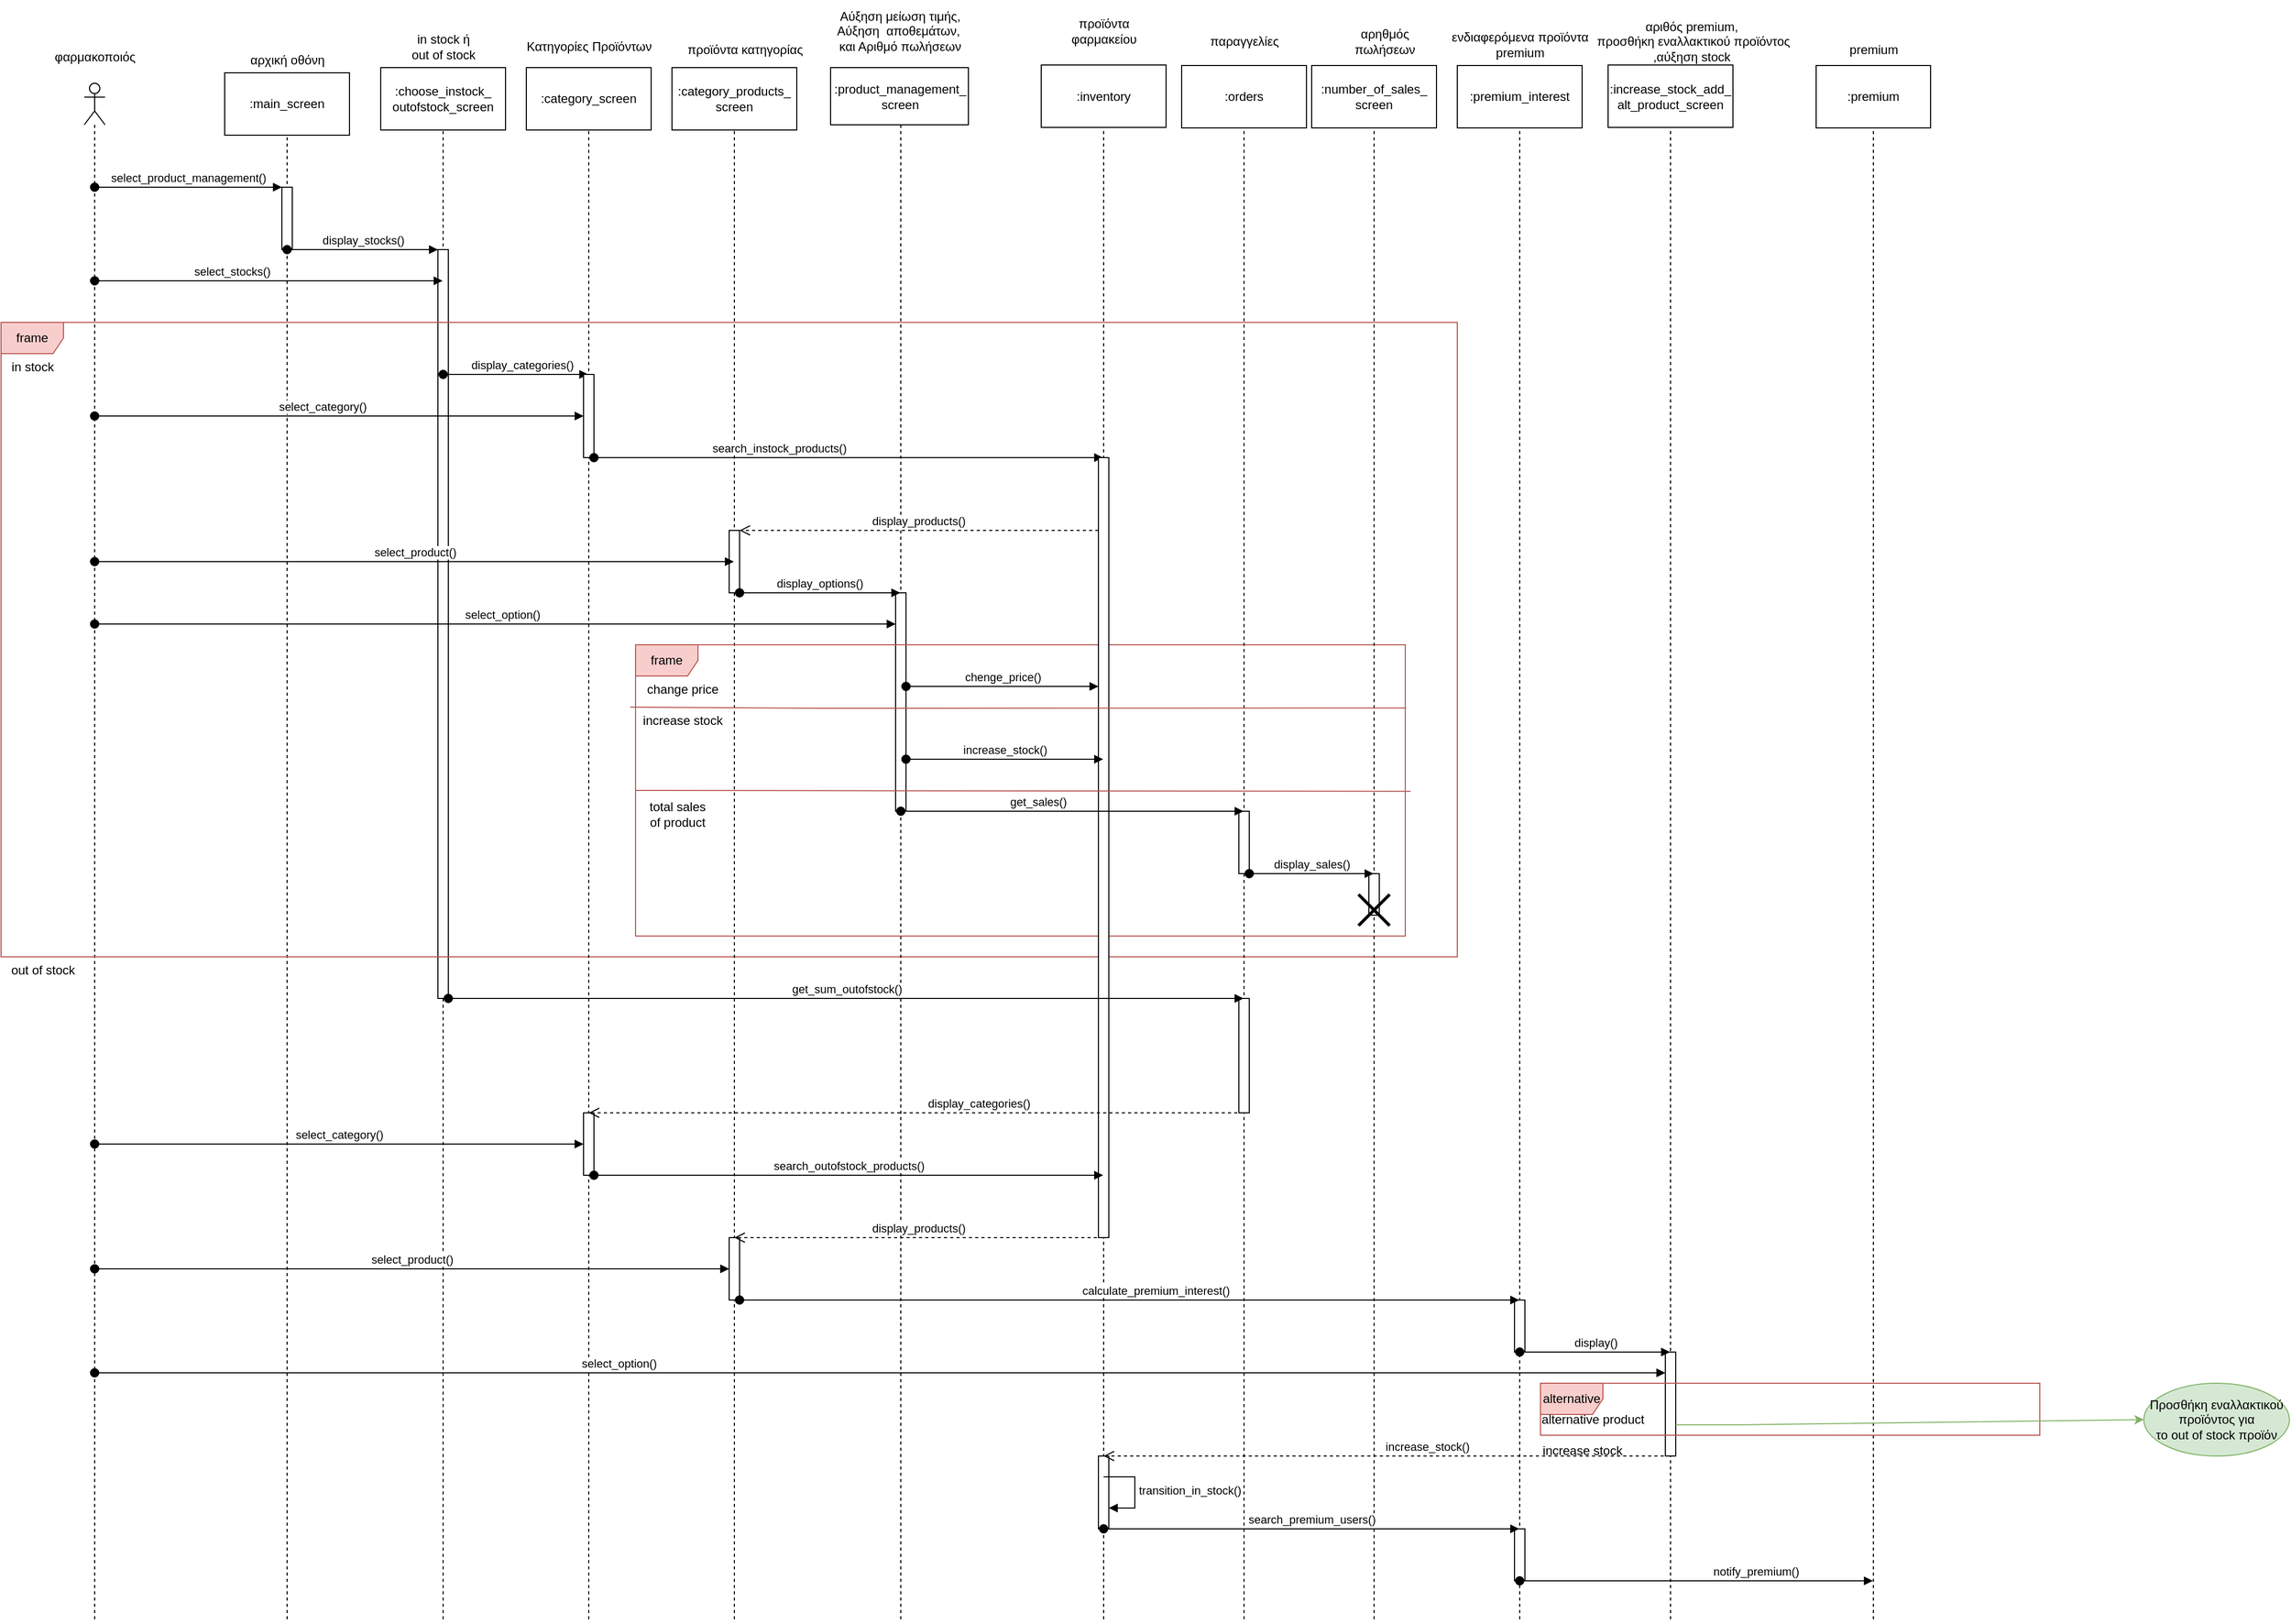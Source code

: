 <mxfile version="21.2.8" type="device">
  <diagram name="Page-1" id="7ZvuEQ80qFv35ahoECpq">
    <mxGraphModel dx="2551" dy="1908" grid="1" gridSize="10" guides="1" tooltips="1" connect="1" arrows="1" fold="1" page="1" pageScale="1" pageWidth="850" pageHeight="1100" math="0" shadow="0">
      <root>
        <mxCell id="0" />
        <mxCell id="1" parent="0" />
        <mxCell id="mjIF9ZXAO5rnZLR19kHG-1" value="" style="shape=umlLifeline;perimeter=lifelinePerimeter;whiteSpace=wrap;html=1;container=1;dropTarget=0;collapsible=0;recursiveResize=0;outlineConnect=0;portConstraint=eastwest;newEdgeStyle={&quot;edgeStyle&quot;:&quot;elbowEdgeStyle&quot;,&quot;elbow&quot;:&quot;vertical&quot;,&quot;curved&quot;:0,&quot;rounded&quot;:0};participant=umlActor;" parent="1" vertex="1">
          <mxGeometry x="60" y="40" width="20" height="1480" as="geometry" />
        </mxCell>
        <mxCell id="mjIF9ZXAO5rnZLR19kHG-2" value="" style="shape=umlLifeline;perimeter=lifelinePerimeter;whiteSpace=wrap;html=1;container=1;dropTarget=0;collapsible=0;recursiveResize=0;outlineConnect=0;portConstraint=eastwest;newEdgeStyle={&quot;edgeStyle&quot;:&quot;elbowEdgeStyle&quot;,&quot;elbow&quot;:&quot;vertical&quot;,&quot;curved&quot;:0,&quot;rounded&quot;:0};participant=umlBoundary;" parent="1" vertex="1">
          <mxGeometry x="230" y="40" width="50" height="1480" as="geometry" />
        </mxCell>
        <mxCell id="mjIF9ZXAO5rnZLR19kHG-5" value="" style="html=1;points=[];perimeter=orthogonalPerimeter;outlineConnect=0;targetShapes=umlLifeline;portConstraint=eastwest;newEdgeStyle={&quot;edgeStyle&quot;:&quot;elbowEdgeStyle&quot;,&quot;elbow&quot;:&quot;vertical&quot;,&quot;curved&quot;:0,&quot;rounded&quot;:0};" parent="mjIF9ZXAO5rnZLR19kHG-2" vertex="1">
          <mxGeometry x="20" y="100" width="10" height="60" as="geometry" />
        </mxCell>
        <mxCell id="mjIF9ZXAO5rnZLR19kHG-3" value="φαρμακοποιός" style="text;html=1;align=center;verticalAlign=middle;resizable=0;points=[];autosize=1;strokeColor=none;fillColor=none;" parent="1" vertex="1">
          <mxGeometry x="20" width="100" height="30" as="geometry" />
        </mxCell>
        <mxCell id="mjIF9ZXAO5rnZLR19kHG-4" value="αρχική οθόνη" style="text;html=1;align=center;verticalAlign=middle;resizable=0;points=[];autosize=1;strokeColor=none;fillColor=none;" parent="1" vertex="1">
          <mxGeometry x="210" y="3" width="90" height="30" as="geometry" />
        </mxCell>
        <mxCell id="mjIF9ZXAO5rnZLR19kHG-6" value="select_product_management()" style="html=1;verticalAlign=bottom;startArrow=oval;endArrow=block;startSize=8;edgeStyle=elbowEdgeStyle;elbow=vertical;curved=0;rounded=0;" parent="1" source="mjIF9ZXAO5rnZLR19kHG-1" target="mjIF9ZXAO5rnZLR19kHG-5" edge="1">
          <mxGeometry relative="1" as="geometry">
            <mxPoint x="140" y="140" as="sourcePoint" />
            <Array as="points">
              <mxPoint x="110" y="140" />
            </Array>
          </mxGeometry>
        </mxCell>
        <mxCell id="mjIF9ZXAO5rnZLR19kHG-7" value="" style="shape=umlLifeline;perimeter=lifelinePerimeter;whiteSpace=wrap;html=1;container=1;dropTarget=0;collapsible=0;recursiveResize=0;outlineConnect=0;portConstraint=eastwest;newEdgeStyle={&quot;edgeStyle&quot;:&quot;elbowEdgeStyle&quot;,&quot;elbow&quot;:&quot;vertical&quot;,&quot;curved&quot;:0,&quot;rounded&quot;:0};participant=umlBoundary;" parent="1" vertex="1">
          <mxGeometry x="380" y="40" width="50" height="1480" as="geometry" />
        </mxCell>
        <mxCell id="mjIF9ZXAO5rnZLR19kHG-9" value="" style="html=1;points=[];perimeter=orthogonalPerimeter;outlineConnect=0;targetShapes=umlLifeline;portConstraint=eastwest;newEdgeStyle={&quot;edgeStyle&quot;:&quot;elbowEdgeStyle&quot;,&quot;elbow&quot;:&quot;vertical&quot;,&quot;curved&quot;:0,&quot;rounded&quot;:0};" parent="mjIF9ZXAO5rnZLR19kHG-7" vertex="1">
          <mxGeometry x="20" y="160" width="10" height="720" as="geometry" />
        </mxCell>
        <mxCell id="mjIF9ZXAO5rnZLR19kHG-8" value="in stock ή &lt;br&gt;out of stock" style="text;html=1;align=center;verticalAlign=middle;resizable=0;points=[];autosize=1;strokeColor=none;fillColor=none;" parent="1" vertex="1">
          <mxGeometry x="365" y="-15" width="80" height="40" as="geometry" />
        </mxCell>
        <mxCell id="mjIF9ZXAO5rnZLR19kHG-10" value="display_stocks()" style="html=1;verticalAlign=bottom;startArrow=oval;endArrow=block;startSize=8;edgeStyle=elbowEdgeStyle;elbow=vertical;curved=0;rounded=0;" parent="1" source="mjIF9ZXAO5rnZLR19kHG-2" target="mjIF9ZXAO5rnZLR19kHG-9" edge="1">
          <mxGeometry relative="1" as="geometry">
            <mxPoint x="340" y="200" as="sourcePoint" />
            <Array as="points">
              <mxPoint x="290" y="200" />
            </Array>
          </mxGeometry>
        </mxCell>
        <mxCell id="mjIF9ZXAO5rnZLR19kHG-11" value="frame" style="shape=umlFrame;whiteSpace=wrap;html=1;pointerEvents=0;fillColor=#f8cecc;strokeColor=#b85450;" parent="1" vertex="1">
          <mxGeometry x="-20" y="270" width="1400" height="610" as="geometry" />
        </mxCell>
        <mxCell id="mjIF9ZXAO5rnZLR19kHG-12" value="select_stocks()" style="html=1;verticalAlign=bottom;startArrow=oval;startFill=1;endArrow=block;startSize=8;edgeStyle=elbowEdgeStyle;elbow=vertical;curved=0;rounded=0;" parent="1" source="mjIF9ZXAO5rnZLR19kHG-1" target="mjIF9ZXAO5rnZLR19kHG-7" edge="1">
          <mxGeometry x="-0.221" width="60" relative="1" as="geometry">
            <mxPoint x="170" y="230" as="sourcePoint" />
            <mxPoint x="230" y="230" as="targetPoint" />
            <Array as="points">
              <mxPoint x="190" y="230" />
            </Array>
            <mxPoint x="1" as="offset" />
          </mxGeometry>
        </mxCell>
        <mxCell id="mjIF9ZXAO5rnZLR19kHG-13" value="in stock" style="text;html=1;align=center;verticalAlign=middle;resizable=0;points=[];autosize=1;strokeColor=none;fillColor=none;" parent="1" vertex="1">
          <mxGeometry x="-20" y="298" width="60" height="30" as="geometry" />
        </mxCell>
        <mxCell id="mjIF9ZXAO5rnZLR19kHG-16" value="display_categories()" style="html=1;verticalAlign=bottom;startArrow=oval;endArrow=block;startSize=8;edgeStyle=elbowEdgeStyle;elbow=vertical;curved=0;rounded=0;" parent="1" source="mjIF9ZXAO5rnZLR19kHG-7" target="mjIF9ZXAO5rnZLR19kHG-22" edge="1">
          <mxGeometry x="0.075" relative="1" as="geometry">
            <mxPoint x="480" y="320" as="sourcePoint" />
            <mxPoint x="530" y="320" as="targetPoint" />
            <Array as="points">
              <mxPoint x="440" y="320" />
            </Array>
            <mxPoint x="1" as="offset" />
          </mxGeometry>
        </mxCell>
        <mxCell id="mjIF9ZXAO5rnZLR19kHG-18" value="select_category()" style="html=1;verticalAlign=bottom;startArrow=oval;startFill=1;endArrow=block;startSize=8;edgeStyle=elbowEdgeStyle;elbow=vertical;curved=0;rounded=0;" parent="1" source="mjIF9ZXAO5rnZLR19kHG-1" target="mjIF9ZXAO5rnZLR19kHG-23" edge="1">
          <mxGeometry x="-0.073" width="60" relative="1" as="geometry">
            <mxPoint x="225" y="369.5" as="sourcePoint" />
            <mxPoint x="530" y="360" as="targetPoint" />
            <Array as="points">
              <mxPoint x="500" y="360" />
              <mxPoint x="520" y="360" />
            </Array>
            <mxPoint x="1" as="offset" />
          </mxGeometry>
        </mxCell>
        <mxCell id="mjIF9ZXAO5rnZLR19kHG-20" value="" style="shape=umlLifeline;perimeter=lifelinePerimeter;whiteSpace=wrap;html=1;container=1;dropTarget=0;collapsible=0;recursiveResize=0;outlineConnect=0;portConstraint=eastwest;newEdgeStyle={&quot;edgeStyle&quot;:&quot;elbowEdgeStyle&quot;,&quot;elbow&quot;:&quot;vertical&quot;,&quot;curved&quot;:0,&quot;rounded&quot;:0};participant=umlBoundary;" parent="1" vertex="1">
          <mxGeometry x="660" y="40" width="50" height="1480" as="geometry" />
        </mxCell>
        <mxCell id="mjIF9ZXAO5rnZLR19kHG-29" value="" style="html=1;points=[];perimeter=orthogonalPerimeter;outlineConnect=0;targetShapes=umlLifeline;portConstraint=eastwest;newEdgeStyle={&quot;edgeStyle&quot;:&quot;elbowEdgeStyle&quot;,&quot;elbow&quot;:&quot;vertical&quot;,&quot;curved&quot;:0,&quot;rounded&quot;:0};" parent="mjIF9ZXAO5rnZLR19kHG-20" vertex="1">
          <mxGeometry x="20" y="430" width="10" height="60" as="geometry" />
        </mxCell>
        <mxCell id="mjIF9ZXAO5rnZLR19kHG-71" value="" style="html=1;points=[];perimeter=orthogonalPerimeter;outlineConnect=0;targetShapes=umlLifeline;portConstraint=eastwest;newEdgeStyle={&quot;edgeStyle&quot;:&quot;elbowEdgeStyle&quot;,&quot;elbow&quot;:&quot;vertical&quot;,&quot;curved&quot;:0,&quot;rounded&quot;:0};" parent="mjIF9ZXAO5rnZLR19kHG-20" vertex="1">
          <mxGeometry x="20" y="1110" width="10" height="60" as="geometry" />
        </mxCell>
        <mxCell id="mjIF9ZXAO5rnZLR19kHG-22" value="" style="shape=umlLifeline;perimeter=lifelinePerimeter;whiteSpace=wrap;html=1;container=1;dropTarget=0;collapsible=0;recursiveResize=0;outlineConnect=0;portConstraint=eastwest;newEdgeStyle={&quot;edgeStyle&quot;:&quot;elbowEdgeStyle&quot;,&quot;elbow&quot;:&quot;vertical&quot;,&quot;curved&quot;:0,&quot;rounded&quot;:0};participant=umlBoundary;" parent="1" vertex="1">
          <mxGeometry x="520" y="40" width="50" height="1480" as="geometry" />
        </mxCell>
        <mxCell id="mjIF9ZXAO5rnZLR19kHG-23" value="" style="html=1;points=[];perimeter=orthogonalPerimeter;outlineConnect=0;targetShapes=umlLifeline;portConstraint=eastwest;newEdgeStyle={&quot;edgeStyle&quot;:&quot;elbowEdgeStyle&quot;,&quot;elbow&quot;:&quot;vertical&quot;,&quot;curved&quot;:0,&quot;rounded&quot;:0};" parent="mjIF9ZXAO5rnZLR19kHG-22" vertex="1">
          <mxGeometry x="20" y="280" width="10" height="80" as="geometry" />
        </mxCell>
        <mxCell id="mjIF9ZXAO5rnZLR19kHG-63" value="" style="html=1;points=[];perimeter=orthogonalPerimeter;outlineConnect=0;targetShapes=umlLifeline;portConstraint=eastwest;newEdgeStyle={&quot;edgeStyle&quot;:&quot;elbowEdgeStyle&quot;,&quot;elbow&quot;:&quot;vertical&quot;,&quot;curved&quot;:0,&quot;rounded&quot;:0};" parent="mjIF9ZXAO5rnZLR19kHG-22" vertex="1">
          <mxGeometry x="20" y="990" width="10" height="60" as="geometry" />
        </mxCell>
        <mxCell id="mjIF9ZXAO5rnZLR19kHG-24" value="Κατηγορίες Προϊόντων" style="text;html=1;align=center;verticalAlign=middle;resizable=0;points=[];autosize=1;strokeColor=none;fillColor=none;" parent="1" vertex="1">
          <mxGeometry x="475" y="-10" width="140" height="30" as="geometry" />
        </mxCell>
        <mxCell id="mjIF9ZXAO5rnZLR19kHG-26" value="search_instock_products()" style="html=1;verticalAlign=bottom;startArrow=oval;startFill=1;endArrow=block;startSize=8;edgeStyle=elbowEdgeStyle;elbow=vertical;curved=0;rounded=0;" parent="1" source="mjIF9ZXAO5rnZLR19kHG-23" target="mjIF9ZXAO5rnZLR19kHG-38" edge="1">
          <mxGeometry x="-0.275" width="60" relative="1" as="geometry">
            <mxPoint x="590" y="400" as="sourcePoint" />
            <mxPoint x="650" y="400" as="targetPoint" />
            <Array as="points">
              <mxPoint x="660" y="400" />
            </Array>
            <mxPoint as="offset" />
          </mxGeometry>
        </mxCell>
        <mxCell id="mjIF9ZXAO5rnZLR19kHG-30" value="select_product()" style="html=1;verticalAlign=bottom;startArrow=oval;startFill=1;endArrow=block;startSize=8;edgeStyle=elbowEdgeStyle;elbow=vertical;curved=0;rounded=0;" parent="1" source="mjIF9ZXAO5rnZLR19kHG-1" target="mjIF9ZXAO5rnZLR19kHG-20" edge="1">
          <mxGeometry width="60" relative="1" as="geometry">
            <mxPoint x="630" y="510" as="sourcePoint" />
            <mxPoint x="690" y="510" as="targetPoint" />
            <Array as="points">
              <mxPoint x="550" y="500" />
              <mxPoint x="520" y="490" />
              <mxPoint x="180" y="430" />
            </Array>
          </mxGeometry>
        </mxCell>
        <mxCell id="mjIF9ZXAO5rnZLR19kHG-31" value="προϊόντα κατηγορίας" style="text;html=1;align=center;verticalAlign=middle;resizable=0;points=[];autosize=1;strokeColor=none;fillColor=none;" parent="1" vertex="1">
          <mxGeometry x="630" y="-7" width="130" height="30" as="geometry" />
        </mxCell>
        <mxCell id="mjIF9ZXAO5rnZLR19kHG-32" value="" style="shape=umlLifeline;perimeter=lifelinePerimeter;whiteSpace=wrap;html=1;container=1;dropTarget=0;collapsible=0;recursiveResize=0;outlineConnect=0;portConstraint=eastwest;newEdgeStyle={&quot;edgeStyle&quot;:&quot;elbowEdgeStyle&quot;,&quot;elbow&quot;:&quot;vertical&quot;,&quot;curved&quot;:0,&quot;rounded&quot;:0};participant=umlBoundary;" parent="1" vertex="1">
          <mxGeometry x="820" y="40" width="50" height="1480" as="geometry" />
        </mxCell>
        <mxCell id="mjIF9ZXAO5rnZLR19kHG-35" value="" style="html=1;points=[];perimeter=orthogonalPerimeter;outlineConnect=0;targetShapes=umlLifeline;portConstraint=eastwest;newEdgeStyle={&quot;edgeStyle&quot;:&quot;elbowEdgeStyle&quot;,&quot;elbow&quot;:&quot;vertical&quot;,&quot;curved&quot;:0,&quot;rounded&quot;:0};" parent="mjIF9ZXAO5rnZLR19kHG-32" vertex="1">
          <mxGeometry x="20" y="490" width="10" height="210" as="geometry" />
        </mxCell>
        <mxCell id="mjIF9ZXAO5rnZLR19kHG-33" value="Αύξηση μείωση τιμής,&lt;br&gt;&amp;nbsp;Αύξηση&amp;nbsp; αποθεμάτων,&amp;nbsp;&lt;span style=&quot;border-color: var(--border-color);&quot; lang=&quot;EL&quot;&gt;&amp;nbsp;&lt;br&gt;και Αριθμό πωλήσεων&lt;/span&gt;" style="text;html=1;align=center;verticalAlign=middle;resizable=0;points=[];autosize=1;strokeColor=none;fillColor=none;" parent="1" vertex="1">
          <mxGeometry x="768.75" y="-40" width="150" height="60" as="geometry" />
        </mxCell>
        <mxCell id="mjIF9ZXAO5rnZLR19kHG-34" value="display_options()" style="html=1;verticalAlign=bottom;startArrow=oval;startFill=1;endArrow=block;startSize=8;edgeStyle=elbowEdgeStyle;elbow=vertical;curved=0;rounded=0;" parent="1" source="mjIF9ZXAO5rnZLR19kHG-29" target="mjIF9ZXAO5rnZLR19kHG-32" edge="1">
          <mxGeometry x="-0.004" width="60" relative="1" as="geometry">
            <mxPoint x="870" y="530" as="sourcePoint" />
            <mxPoint x="850" y="500" as="targetPoint" />
            <Array as="points">
              <mxPoint x="810" y="530" />
            </Array>
            <mxPoint as="offset" />
          </mxGeometry>
        </mxCell>
        <mxCell id="mjIF9ZXAO5rnZLR19kHG-36" value="select_option()" style="html=1;verticalAlign=bottom;startArrow=oval;startFill=1;endArrow=block;startSize=8;edgeStyle=elbowEdgeStyle;elbow=vertical;curved=0;rounded=0;" parent="1" source="mjIF9ZXAO5rnZLR19kHG-1" target="mjIF9ZXAO5rnZLR19kHG-35" edge="1">
          <mxGeometry x="0.014" width="60" relative="1" as="geometry">
            <mxPoint x="330" y="580" as="sourcePoint" />
            <mxPoint x="850" y="560" as="targetPoint" />
            <Array as="points">
              <mxPoint x="790" y="560" />
              <mxPoint x="830" y="570" />
              <mxPoint x="830" y="520" />
              <mxPoint x="890" y="560" />
            </Array>
            <mxPoint x="1" as="offset" />
          </mxGeometry>
        </mxCell>
        <mxCell id="mjIF9ZXAO5rnZLR19kHG-37" value="frame" style="shape=umlFrame;whiteSpace=wrap;html=1;pointerEvents=0;fillColor=#f8cecc;strokeColor=#b85450;" parent="1" vertex="1">
          <mxGeometry x="590" y="580" width="740" height="280" as="geometry" />
        </mxCell>
        <mxCell id="mjIF9ZXAO5rnZLR19kHG-38" value="" style="shape=umlLifeline;perimeter=lifelinePerimeter;whiteSpace=wrap;html=1;container=1;dropTarget=0;collapsible=0;recursiveResize=0;outlineConnect=0;portConstraint=eastwest;newEdgeStyle={&quot;edgeStyle&quot;:&quot;elbowEdgeStyle&quot;,&quot;elbow&quot;:&quot;vertical&quot;,&quot;curved&quot;:0,&quot;rounded&quot;:0};participant=umlEntity;" parent="1" vertex="1">
          <mxGeometry x="1020" y="40" width="40" height="1480" as="geometry" />
        </mxCell>
        <mxCell id="mjIF9ZXAO5rnZLR19kHG-65" value="" style="html=1;points=[];perimeter=orthogonalPerimeter;outlineConnect=0;targetShapes=umlLifeline;portConstraint=eastwest;newEdgeStyle={&quot;edgeStyle&quot;:&quot;elbowEdgeStyle&quot;,&quot;elbow&quot;:&quot;vertical&quot;,&quot;curved&quot;:0,&quot;rounded&quot;:0};" parent="mjIF9ZXAO5rnZLR19kHG-38" vertex="1">
          <mxGeometry x="15" y="360" width="10" height="750" as="geometry" />
        </mxCell>
        <mxCell id="mjIF9ZXAO5rnZLR19kHG-84" value="" style="html=1;points=[];perimeter=orthogonalPerimeter;outlineConnect=0;targetShapes=umlLifeline;portConstraint=eastwest;newEdgeStyle={&quot;edgeStyle&quot;:&quot;elbowEdgeStyle&quot;,&quot;elbow&quot;:&quot;vertical&quot;,&quot;curved&quot;:0,&quot;rounded&quot;:0};" parent="mjIF9ZXAO5rnZLR19kHG-38" vertex="1">
          <mxGeometry x="15" y="1320" width="10" height="70" as="geometry" />
        </mxCell>
        <mxCell id="mjIF9ZXAO5rnZLR19kHG-39" value="προϊόντα&lt;br style=&quot;border-color: var(--border-color);&quot;&gt;&lt;span style=&quot;&quot;&gt;φαρμακείου&lt;/span&gt;" style="text;html=1;align=center;verticalAlign=middle;resizable=0;points=[];autosize=1;strokeColor=none;fillColor=none;" parent="1" vertex="1">
          <mxGeometry x="995" y="-30" width="90" height="40" as="geometry" />
        </mxCell>
        <mxCell id="mjIF9ZXAO5rnZLR19kHG-40" value="chenge_price()" style="html=1;verticalAlign=bottom;startArrow=oval;startFill=1;endArrow=block;startSize=8;edgeStyle=elbowEdgeStyle;elbow=vertical;curved=0;rounded=0;" parent="1" source="mjIF9ZXAO5rnZLR19kHG-35" edge="1">
          <mxGeometry width="60" relative="1" as="geometry">
            <mxPoint x="1020" y="610" as="sourcePoint" />
            <mxPoint x="1035" y="620" as="targetPoint" />
            <Array as="points">
              <mxPoint x="990" y="620" />
              <mxPoint x="1090" y="610" />
            </Array>
          </mxGeometry>
        </mxCell>
        <mxCell id="mjIF9ZXAO5rnZLR19kHG-42" value="increase_stock()" style="html=1;verticalAlign=bottom;startArrow=oval;startFill=1;endArrow=block;startSize=8;edgeStyle=elbowEdgeStyle;elbow=vertical;curved=0;rounded=0;" parent="1" source="mjIF9ZXAO5rnZLR19kHG-35" target="mjIF9ZXAO5rnZLR19kHG-38" edge="1">
          <mxGeometry width="60" relative="1" as="geometry">
            <mxPoint x="1000" y="670" as="sourcePoint" />
            <mxPoint x="1060" y="670" as="targetPoint" />
            <Array as="points">
              <mxPoint x="1010" y="690" />
              <mxPoint x="1080" y="690" />
              <mxPoint x="1040" y="700" />
              <mxPoint x="1090" y="660" />
            </Array>
          </mxGeometry>
        </mxCell>
        <mxCell id="mjIF9ZXAO5rnZLR19kHG-43" value="" style="shape=umlLifeline;perimeter=lifelinePerimeter;whiteSpace=wrap;html=1;container=1;dropTarget=0;collapsible=0;recursiveResize=0;outlineConnect=0;portConstraint=eastwest;newEdgeStyle={&quot;edgeStyle&quot;:&quot;elbowEdgeStyle&quot;,&quot;elbow&quot;:&quot;vertical&quot;,&quot;curved&quot;:0,&quot;rounded&quot;:0};participant=umlEntity;" parent="1" vertex="1">
          <mxGeometry x="1155" y="40" width="40" height="1480" as="geometry" />
        </mxCell>
        <mxCell id="mjIF9ZXAO5rnZLR19kHG-46" value="" style="html=1;points=[];perimeter=orthogonalPerimeter;outlineConnect=0;targetShapes=umlLifeline;portConstraint=eastwest;newEdgeStyle={&quot;edgeStyle&quot;:&quot;elbowEdgeStyle&quot;,&quot;elbow&quot;:&quot;vertical&quot;,&quot;curved&quot;:0,&quot;rounded&quot;:0};" parent="mjIF9ZXAO5rnZLR19kHG-43" vertex="1">
          <mxGeometry x="15" y="700" width="10" height="60" as="geometry" />
        </mxCell>
        <mxCell id="mjIF9ZXAO5rnZLR19kHG-68" value="" style="html=1;points=[];perimeter=orthogonalPerimeter;outlineConnect=0;targetShapes=umlLifeline;portConstraint=eastwest;newEdgeStyle={&quot;edgeStyle&quot;:&quot;elbowEdgeStyle&quot;,&quot;elbow&quot;:&quot;vertical&quot;,&quot;curved&quot;:0,&quot;rounded&quot;:0};" parent="mjIF9ZXAO5rnZLR19kHG-43" vertex="1">
          <mxGeometry x="15" y="880" width="10" height="110" as="geometry" />
        </mxCell>
        <mxCell id="mjIF9ZXAO5rnZLR19kHG-44" value="παραγγελίες" style="text;html=1;align=center;verticalAlign=middle;resizable=0;points=[];autosize=1;strokeColor=none;fillColor=none;" parent="1" vertex="1">
          <mxGeometry x="1130" y="-15" width="90" height="30" as="geometry" />
        </mxCell>
        <mxCell id="mjIF9ZXAO5rnZLR19kHG-45" value="get_sales()" style="html=1;verticalAlign=bottom;startArrow=oval;startFill=1;endArrow=block;startSize=8;edgeStyle=elbowEdgeStyle;elbow=vertical;curved=0;rounded=0;" parent="1" source="mjIF9ZXAO5rnZLR19kHG-32" target="mjIF9ZXAO5rnZLR19kHG-43" edge="1">
          <mxGeometry x="-0.204" width="60" relative="1" as="geometry">
            <mxPoint x="1000" y="740" as="sourcePoint" />
            <mxPoint x="1060" y="740" as="targetPoint" />
            <Array as="points">
              <mxPoint x="1140" y="740" />
            </Array>
            <mxPoint x="1" as="offset" />
          </mxGeometry>
        </mxCell>
        <mxCell id="mjIF9ZXAO5rnZLR19kHG-47" value="" style="shape=umlLifeline;perimeter=lifelinePerimeter;whiteSpace=wrap;html=1;container=1;dropTarget=0;collapsible=0;recursiveResize=0;outlineConnect=0;portConstraint=eastwest;newEdgeStyle={&quot;edgeStyle&quot;:&quot;elbowEdgeStyle&quot;,&quot;elbow&quot;:&quot;vertical&quot;,&quot;curved&quot;:0,&quot;rounded&quot;:0};participant=umlBoundary;" parent="1" vertex="1">
          <mxGeometry x="1275" y="40" width="50" height="1480" as="geometry" />
        </mxCell>
        <mxCell id="mjIF9ZXAO5rnZLR19kHG-50" value="" style="html=1;points=[];perimeter=orthogonalPerimeter;outlineConnect=0;targetShapes=umlLifeline;portConstraint=eastwest;newEdgeStyle={&quot;edgeStyle&quot;:&quot;elbowEdgeStyle&quot;,&quot;elbow&quot;:&quot;vertical&quot;,&quot;curved&quot;:0,&quot;rounded&quot;:0};" parent="mjIF9ZXAO5rnZLR19kHG-47" vertex="1">
          <mxGeometry x="20" y="760" width="10" height="40" as="geometry" />
        </mxCell>
        <mxCell id="mjIF9ZXAO5rnZLR19kHG-51" value="" style="shape=umlDestroy;whiteSpace=wrap;html=1;strokeWidth=3;targetShapes=umlLifeline;" parent="mjIF9ZXAO5rnZLR19kHG-47" vertex="1">
          <mxGeometry x="10" y="780" width="30" height="30" as="geometry" />
        </mxCell>
        <mxCell id="mjIF9ZXAO5rnZLR19kHG-48" value="αρηθμός &lt;br&gt;πωλήσεων" style="text;html=1;align=center;verticalAlign=middle;resizable=0;points=[];autosize=1;strokeColor=none;fillColor=none;" parent="1" vertex="1">
          <mxGeometry x="1270" y="-20" width="80" height="40" as="geometry" />
        </mxCell>
        <mxCell id="mjIF9ZXAO5rnZLR19kHG-49" value="display_sales()" style="html=1;verticalAlign=bottom;startArrow=oval;startFill=1;endArrow=block;startSize=8;edgeStyle=elbowEdgeStyle;elbow=vertical;curved=0;rounded=0;" parent="1" source="mjIF9ZXAO5rnZLR19kHG-46" target="mjIF9ZXAO5rnZLR19kHG-47" edge="1">
          <mxGeometry width="60" relative="1" as="geometry">
            <mxPoint x="1260" y="800" as="sourcePoint" />
            <mxPoint x="1320" y="800" as="targetPoint" />
            <Array as="points">
              <mxPoint x="1270" y="800" />
              <mxPoint x="1300" y="800" />
            </Array>
          </mxGeometry>
        </mxCell>
        <mxCell id="mjIF9ZXAO5rnZLR19kHG-52" value="" style="endArrow=none;html=1;rounded=0;entryX=1.001;entryY=0.217;entryDx=0;entryDy=0;entryPerimeter=0;fillColor=#f8cecc;strokeColor=#b85450;exitX=-0.007;exitY=0.214;exitDx=0;exitDy=0;exitPerimeter=0;" parent="1" source="mjIF9ZXAO5rnZLR19kHG-37" target="mjIF9ZXAO5rnZLR19kHG-37" edge="1">
          <mxGeometry width="50" height="50" relative="1" as="geometry">
            <mxPoint x="710" y="640" as="sourcePoint" />
            <mxPoint x="1000" y="760" as="targetPoint" />
            <Array as="points">
              <mxPoint x="770" y="641" />
            </Array>
          </mxGeometry>
        </mxCell>
        <mxCell id="mjIF9ZXAO5rnZLR19kHG-53" value="" style="endArrow=none;html=1;rounded=0;exitX=0;exitY=0.5;exitDx=0;exitDy=0;exitPerimeter=0;entryX=1.007;entryY=0.503;entryDx=0;entryDy=0;entryPerimeter=0;fillColor=#f8cecc;strokeColor=#b85450;" parent="1" source="mjIF9ZXAO5rnZLR19kHG-37" target="mjIF9ZXAO5rnZLR19kHG-37" edge="1">
          <mxGeometry width="50" height="50" relative="1" as="geometry">
            <mxPoint x="850" y="810" as="sourcePoint" />
            <mxPoint x="900" y="760" as="targetPoint" />
          </mxGeometry>
        </mxCell>
        <mxCell id="mjIF9ZXAO5rnZLR19kHG-54" value="change price" style="text;html=1;align=center;verticalAlign=middle;resizable=0;points=[];autosize=1;strokeColor=none;fillColor=none;" parent="1" vertex="1">
          <mxGeometry x="590" y="608" width="90" height="30" as="geometry" />
        </mxCell>
        <mxCell id="mjIF9ZXAO5rnZLR19kHG-55" value="increase stock" style="text;html=1;align=center;verticalAlign=middle;resizable=0;points=[];autosize=1;strokeColor=none;fillColor=none;" parent="1" vertex="1">
          <mxGeometry x="585" y="638" width="100" height="30" as="geometry" />
        </mxCell>
        <mxCell id="mjIF9ZXAO5rnZLR19kHG-56" value="total sales&lt;br&gt;of product" style="text;html=1;align=center;verticalAlign=middle;resizable=0;points=[];autosize=1;strokeColor=none;fillColor=none;" parent="1" vertex="1">
          <mxGeometry x="590" y="723" width="80" height="40" as="geometry" />
        </mxCell>
        <mxCell id="mjIF9ZXAO5rnZLR19kHG-57" value="get_sum_outofstock()" style="html=1;verticalAlign=bottom;startArrow=oval;startFill=1;endArrow=block;startSize=8;edgeStyle=elbowEdgeStyle;elbow=vertical;curved=0;rounded=0;" parent="1" source="mjIF9ZXAO5rnZLR19kHG-9" target="mjIF9ZXAO5rnZLR19kHG-43" edge="1">
          <mxGeometry width="60" relative="1" as="geometry">
            <mxPoint x="610" y="920" as="sourcePoint" />
            <mxPoint x="670" y="920" as="targetPoint" />
            <Array as="points">
              <mxPoint x="490" y="920" />
              <mxPoint x="1070" y="900" />
              <mxPoint x="1100" y="1020" />
              <mxPoint x="1130" y="640" />
            </Array>
          </mxGeometry>
        </mxCell>
        <mxCell id="mjIF9ZXAO5rnZLR19kHG-60" value="out of stock" style="text;html=1;align=center;verticalAlign=middle;resizable=0;points=[];autosize=1;strokeColor=none;fillColor=none;" parent="1" vertex="1">
          <mxGeometry x="-20" y="878" width="80" height="30" as="geometry" />
        </mxCell>
        <mxCell id="mjIF9ZXAO5rnZLR19kHG-62" value="display_categories()" style="html=1;verticalAlign=bottom;endArrow=open;dashed=1;endSize=8;edgeStyle=elbowEdgeStyle;elbow=vertical;curved=0;rounded=0;" parent="1" source="mjIF9ZXAO5rnZLR19kHG-43" target="mjIF9ZXAO5rnZLR19kHG-22" edge="1">
          <mxGeometry x="-0.19" relative="1" as="geometry">
            <mxPoint x="1035" y="1030" as="sourcePoint" />
            <mxPoint x="880" y="1030" as="targetPoint" />
            <Array as="points">
              <mxPoint x="980" y="1030" />
              <mxPoint x="620" y="1020" />
            </Array>
            <mxPoint as="offset" />
          </mxGeometry>
        </mxCell>
        <mxCell id="mjIF9ZXAO5rnZLR19kHG-64" value="select_category()" style="html=1;verticalAlign=bottom;startArrow=oval;startFill=1;endArrow=block;startSize=8;edgeStyle=elbowEdgeStyle;elbow=vertical;curved=0;rounded=0;" parent="1" source="mjIF9ZXAO5rnZLR19kHG-1" target="mjIF9ZXAO5rnZLR19kHG-63" edge="1">
          <mxGeometry width="60" relative="1" as="geometry">
            <mxPoint x="140" y="1130" as="sourcePoint" />
            <mxPoint x="200" y="1130" as="targetPoint" />
          </mxGeometry>
        </mxCell>
        <mxCell id="mjIF9ZXAO5rnZLR19kHG-66" value="display_products()" style="html=1;verticalAlign=bottom;endArrow=open;dashed=1;endSize=8;edgeStyle=elbowEdgeStyle;elbow=vertical;curved=0;rounded=0;" parent="1" source="mjIF9ZXAO5rnZLR19kHG-65" target="mjIF9ZXAO5rnZLR19kHG-29" edge="1">
          <mxGeometry x="0.004" relative="1" as="geometry">
            <mxPoint x="980" y="450" as="sourcePoint" />
            <mxPoint x="900" y="450" as="targetPoint" />
            <Array as="points">
              <mxPoint x="983" y="470" />
            </Array>
            <mxPoint as="offset" />
          </mxGeometry>
        </mxCell>
        <mxCell id="mjIF9ZXAO5rnZLR19kHG-69" value="search_outofstock_products()" style="html=1;verticalAlign=bottom;startArrow=oval;startFill=1;endArrow=block;startSize=8;edgeStyle=elbowEdgeStyle;elbow=vertical;curved=0;rounded=0;" parent="1" source="mjIF9ZXAO5rnZLR19kHG-63" target="mjIF9ZXAO5rnZLR19kHG-38" edge="1">
          <mxGeometry width="60" relative="1" as="geometry">
            <mxPoint x="720" y="1090" as="sourcePoint" />
            <mxPoint x="780" y="1090" as="targetPoint" />
            <Array as="points">
              <mxPoint x="900" y="1090" />
            </Array>
          </mxGeometry>
        </mxCell>
        <mxCell id="mjIF9ZXAO5rnZLR19kHG-70" value="display_products()" style="html=1;verticalAlign=bottom;endArrow=open;dashed=1;endSize=8;edgeStyle=elbowEdgeStyle;elbow=vertical;curved=0;rounded=0;" parent="1" source="mjIF9ZXAO5rnZLR19kHG-38" target="mjIF9ZXAO5rnZLR19kHG-20" edge="1">
          <mxGeometry relative="1" as="geometry">
            <mxPoint x="970" y="1140" as="sourcePoint" />
            <mxPoint x="890" y="1140" as="targetPoint" />
            <Array as="points">
              <mxPoint x="1000" y="1150" />
              <mxPoint x="1020" y="1150" />
              <mxPoint x="820" y="1140" />
            </Array>
          </mxGeometry>
        </mxCell>
        <mxCell id="mjIF9ZXAO5rnZLR19kHG-72" value="select_product()" style="html=1;verticalAlign=bottom;startArrow=oval;startFill=1;endArrow=block;startSize=8;edgeStyle=elbowEdgeStyle;elbow=vertical;curved=0;rounded=0;" parent="1" source="mjIF9ZXAO5rnZLR19kHG-1" target="mjIF9ZXAO5rnZLR19kHG-71" edge="1">
          <mxGeometry width="60" relative="1" as="geometry">
            <mxPoint x="190" y="1130" as="sourcePoint" />
            <mxPoint x="250" y="1130" as="targetPoint" />
          </mxGeometry>
        </mxCell>
        <mxCell id="mjIF9ZXAO5rnZLR19kHG-73" value="" style="shape=umlLifeline;perimeter=lifelinePerimeter;whiteSpace=wrap;html=1;container=1;dropTarget=0;collapsible=0;recursiveResize=0;outlineConnect=0;portConstraint=eastwest;newEdgeStyle={&quot;edgeStyle&quot;:&quot;elbowEdgeStyle&quot;,&quot;elbow&quot;:&quot;vertical&quot;,&quot;curved&quot;:0,&quot;rounded&quot;:0};participant=umlEntity;" parent="1" vertex="1">
          <mxGeometry x="1420" y="40" width="40" height="1480" as="geometry" />
        </mxCell>
        <mxCell id="mjIF9ZXAO5rnZLR19kHG-76" value="" style="html=1;points=[];perimeter=orthogonalPerimeter;outlineConnect=0;targetShapes=umlLifeline;portConstraint=eastwest;newEdgeStyle={&quot;edgeStyle&quot;:&quot;elbowEdgeStyle&quot;,&quot;elbow&quot;:&quot;vertical&quot;,&quot;curved&quot;:0,&quot;rounded&quot;:0};" parent="mjIF9ZXAO5rnZLR19kHG-73" vertex="1">
          <mxGeometry x="15" y="1170" width="10" height="50" as="geometry" />
        </mxCell>
        <mxCell id="mjIF9ZXAO5rnZLR19kHG-88" value="" style="html=1;points=[];perimeter=orthogonalPerimeter;outlineConnect=0;targetShapes=umlLifeline;portConstraint=eastwest;newEdgeStyle={&quot;edgeStyle&quot;:&quot;elbowEdgeStyle&quot;,&quot;elbow&quot;:&quot;vertical&quot;,&quot;curved&quot;:0,&quot;rounded&quot;:0};" parent="mjIF9ZXAO5rnZLR19kHG-73" vertex="1">
          <mxGeometry x="15" y="1390" width="10" height="50" as="geometry" />
        </mxCell>
        <mxCell id="mjIF9ZXAO5rnZLR19kHG-74" value="ενδιαφερόμενα προϊόντα &lt;br&gt;premium" style="text;html=1;align=center;verticalAlign=middle;resizable=0;points=[];autosize=1;strokeColor=none;fillColor=none;" parent="1" vertex="1">
          <mxGeometry x="1365" y="-17.5" width="150" height="40" as="geometry" />
        </mxCell>
        <mxCell id="mjIF9ZXAO5rnZLR19kHG-75" value="calculate_premium_interest()" style="html=1;verticalAlign=bottom;startArrow=oval;startFill=1;endArrow=block;startSize=8;edgeStyle=elbowEdgeStyle;elbow=vertical;curved=0;rounded=0;" parent="1" source="mjIF9ZXAO5rnZLR19kHG-71" target="mjIF9ZXAO5rnZLR19kHG-73" edge="1">
          <mxGeometry x="0.067" width="60" relative="1" as="geometry">
            <mxPoint x="900" y="1180" as="sourcePoint" />
            <mxPoint x="960" y="1180" as="targetPoint" />
            <Array as="points">
              <mxPoint x="1120" y="1210" />
            </Array>
            <mxPoint as="offset" />
          </mxGeometry>
        </mxCell>
        <mxCell id="mjIF9ZXAO5rnZLR19kHG-77" value="" style="shape=umlLifeline;perimeter=lifelinePerimeter;whiteSpace=wrap;html=1;container=1;dropTarget=0;collapsible=0;recursiveResize=0;outlineConnect=0;portConstraint=eastwest;newEdgeStyle={&quot;edgeStyle&quot;:&quot;elbowEdgeStyle&quot;,&quot;elbow&quot;:&quot;vertical&quot;,&quot;curved&quot;:0,&quot;rounded&quot;:0};participant=umlBoundary;" parent="1" vertex="1">
          <mxGeometry x="1560" y="40" width="50" height="1480" as="geometry" />
        </mxCell>
        <mxCell id="mjIF9ZXAO5rnZLR19kHG-81" value="" style="html=1;points=[];perimeter=orthogonalPerimeter;outlineConnect=0;targetShapes=umlLifeline;portConstraint=eastwest;newEdgeStyle={&quot;edgeStyle&quot;:&quot;elbowEdgeStyle&quot;,&quot;elbow&quot;:&quot;vertical&quot;,&quot;curved&quot;:0,&quot;rounded&quot;:0};" parent="mjIF9ZXAO5rnZLR19kHG-77" vertex="1">
          <mxGeometry x="20" y="1220" width="10" height="100" as="geometry" />
        </mxCell>
        <mxCell id="mjIF9ZXAO5rnZLR19kHG-79" value="αριθός premium,&lt;br&gt;&amp;nbsp;προσθήκη εναλλακτικού προϊόντος&lt;br&gt;,αύξηση stock" style="text;html=1;align=center;verticalAlign=middle;resizable=0;points=[];autosize=1;strokeColor=none;fillColor=none;" parent="1" vertex="1">
          <mxGeometry x="1500" y="-30" width="210" height="60" as="geometry" />
        </mxCell>
        <mxCell id="mjIF9ZXAO5rnZLR19kHG-80" value="display()" style="html=1;verticalAlign=bottom;startArrow=oval;startFill=1;endArrow=block;startSize=8;edgeStyle=elbowEdgeStyle;elbow=vertical;curved=0;rounded=0;" parent="1" target="mjIF9ZXAO5rnZLR19kHG-77" edge="1">
          <mxGeometry width="60" relative="1" as="geometry">
            <mxPoint x="1440" y="1260" as="sourcePoint" />
            <mxPoint x="1550" y="1260" as="targetPoint" />
            <Array as="points">
              <mxPoint x="1470" y="1260" />
              <mxPoint x="1550" y="1280" />
              <mxPoint x="1560" y="1260" />
              <mxPoint x="1560" y="1270" />
            </Array>
          </mxGeometry>
        </mxCell>
        <mxCell id="mjIF9ZXAO5rnZLR19kHG-82" value="select_option()" style="html=1;verticalAlign=bottom;startArrow=oval;startFill=1;endArrow=block;startSize=8;edgeStyle=elbowEdgeStyle;elbow=vertical;curved=0;rounded=0;" parent="1" source="mjIF9ZXAO5rnZLR19kHG-1" target="mjIF9ZXAO5rnZLR19kHG-81" edge="1">
          <mxGeometry x="-0.333" width="60" relative="1" as="geometry">
            <mxPoint x="1450" y="1310" as="sourcePoint" />
            <mxPoint x="1510" y="1310" as="targetPoint" />
            <mxPoint as="offset" />
            <Array as="points">
              <mxPoint x="640" y="1280" />
              <mxPoint x="1540" y="1290" />
            </Array>
          </mxGeometry>
        </mxCell>
        <mxCell id="mjIF9ZXAO5rnZLR19kHG-83" value="increase_stock()" style="html=1;verticalAlign=bottom;endArrow=open;dashed=1;endSize=8;edgeStyle=elbowEdgeStyle;elbow=vertical;curved=0;rounded=0;" parent="1" source="mjIF9ZXAO5rnZLR19kHG-77" target="mjIF9ZXAO5rnZLR19kHG-38" edge="1">
          <mxGeometry x="-0.139" relative="1" as="geometry">
            <mxPoint x="1380" y="1370" as="sourcePoint" />
            <mxPoint x="1300" y="1370" as="targetPoint" />
            <Array as="points">
              <mxPoint x="1090" y="1360" />
              <mxPoint x="1230" y="1370" />
              <mxPoint x="1490" y="1340" />
              <mxPoint x="1100" y="1330" />
            </Array>
            <mxPoint x="1" as="offset" />
          </mxGeometry>
        </mxCell>
        <mxCell id="mjIF9ZXAO5rnZLR19kHG-86" value="transition_in_stock()" style="html=1;align=left;spacingLeft=2;endArrow=block;rounded=0;edgeStyle=orthogonalEdgeStyle;curved=0;rounded=0;" parent="1" edge="1">
          <mxGeometry relative="1" as="geometry">
            <mxPoint x="1040" y="1380" as="sourcePoint" />
            <Array as="points">
              <mxPoint x="1070" y="1410" />
            </Array>
            <mxPoint x="1045" y="1410" as="targetPoint" />
          </mxGeometry>
        </mxCell>
        <mxCell id="mjIF9ZXAO5rnZLR19kHG-87" value="search_premium_users()" style="html=1;verticalAlign=bottom;startArrow=oval;startFill=1;endArrow=block;startSize=8;edgeStyle=elbowEdgeStyle;elbow=vertical;curved=0;rounded=0;" parent="1" source="mjIF9ZXAO5rnZLR19kHG-38" target="mjIF9ZXAO5rnZLR19kHG-73" edge="1">
          <mxGeometry width="60" relative="1" as="geometry">
            <mxPoint x="1135" y="1430" as="sourcePoint" />
            <mxPoint x="1430" y="1430" as="targetPoint" />
            <Array as="points">
              <mxPoint x="1250" y="1430" />
              <mxPoint x="1530" y="1390" />
            </Array>
          </mxGeometry>
        </mxCell>
        <mxCell id="mjIF9ZXAO5rnZLR19kHG-89" value="" style="shape=umlLifeline;perimeter=lifelinePerimeter;whiteSpace=wrap;html=1;container=1;dropTarget=0;collapsible=0;recursiveResize=0;outlineConnect=0;portConstraint=eastwest;newEdgeStyle={&quot;edgeStyle&quot;:&quot;elbowEdgeStyle&quot;,&quot;elbow&quot;:&quot;vertical&quot;,&quot;curved&quot;:0,&quot;rounded&quot;:0};participant=umlEntity;" parent="1" vertex="1">
          <mxGeometry x="1760" y="40" width="40" height="1480" as="geometry" />
        </mxCell>
        <mxCell id="mjIF9ZXAO5rnZLR19kHG-91" value="premium" style="text;html=1;align=center;verticalAlign=middle;resizable=0;points=[];autosize=1;strokeColor=none;fillColor=none;" parent="1" vertex="1">
          <mxGeometry x="1745" y="-7.5" width="70" height="30" as="geometry" />
        </mxCell>
        <mxCell id="mjIF9ZXAO5rnZLR19kHG-92" value="notify_premium()" style="html=1;verticalAlign=bottom;startArrow=oval;startFill=1;endArrow=block;startSize=8;edgeStyle=elbowEdgeStyle;elbow=vertical;curved=0;rounded=0;" parent="1" source="mjIF9ZXAO5rnZLR19kHG-73" target="mjIF9ZXAO5rnZLR19kHG-89" edge="1">
          <mxGeometry x="0.333" width="60" relative="1" as="geometry">
            <mxPoint x="1590" y="1480" as="sourcePoint" />
            <mxPoint x="1650" y="1480" as="targetPoint" />
            <Array as="points">
              <mxPoint x="1630" y="1480" />
            </Array>
            <mxPoint as="offset" />
          </mxGeometry>
        </mxCell>
        <mxCell id="5QEGqwwI6IggPLn_ekYq-3" value="alternative" style="shape=umlFrame;whiteSpace=wrap;html=1;pointerEvents=0;fillColor=#f8cecc;strokeColor=#b85450;" parent="1" vertex="1">
          <mxGeometry x="1460" y="1290" width="480" height="50" as="geometry" />
        </mxCell>
        <mxCell id="5QEGqwwI6IggPLn_ekYq-6" value="Προσθήκη εναλλακτικού προϊόντος για το&amp;nbsp;out&lt;span style=&quot;border-color: var(--border-color); line-height: 12.84px; font-family: Arial, sans-serif;&quot; lang=&quot;EN-US&quot;&gt;&amp;nbsp;&lt;/span&gt;&lt;span style=&quot;border-color: var(--border-color); line-height: 12.84px; font-family: Arial, sans-serif;&quot; lang=&quot;EN-US&quot;&gt;of&lt;/span&gt;&lt;span style=&quot;border-color: var(--border-color); line-height: 12.84px; font-family: Arial, sans-serif;&quot; lang=&quot;EN-US&quot;&gt;&amp;nbsp;&lt;/span&gt;&lt;span style=&quot;border-color: var(--border-color); line-height: 12.84px; font-family: Arial, sans-serif;&quot; lang=&quot;EN-US&quot;&gt;stock&lt;/span&gt;&lt;span style=&quot;border-color: var(--border-color); line-height: 12.84px; font-family: Arial, sans-serif;&quot;&gt;&amp;nbsp;προϊόν&lt;/span&gt;" style="ellipse;whiteSpace=wrap;html=1;fillColor=#d5e8d4;strokeColor=#82b366;" parent="1" vertex="1">
          <mxGeometry x="2040" y="1290" width="140" height="70" as="geometry" />
        </mxCell>
        <mxCell id="5QEGqwwI6IggPLn_ekYq-8" value="" style="endArrow=classic;html=1;rounded=0;entryX=0;entryY=0.5;entryDx=0;entryDy=0;fillColor=#d5e8d4;strokeColor=#82b366;" parent="1" source="mjIF9ZXAO5rnZLR19kHG-81" target="5QEGqwwI6IggPLn_ekYq-6" edge="1">
          <mxGeometry width="50" height="50" relative="1" as="geometry">
            <mxPoint x="1660" y="1400" as="sourcePoint" />
            <mxPoint x="1710" y="1350" as="targetPoint" />
            <Array as="points">
              <mxPoint x="1650" y="1330" />
            </Array>
          </mxGeometry>
        </mxCell>
        <mxCell id="5QEGqwwI6IggPLn_ekYq-9" value="alternative product" style="text;html=1;align=center;verticalAlign=middle;resizable=0;points=[];autosize=1;strokeColor=none;fillColor=none;" parent="1" vertex="1">
          <mxGeometry x="1450" y="1310" width="120" height="30" as="geometry" />
        </mxCell>
        <mxCell id="5QEGqwwI6IggPLn_ekYq-10" value="increase stock" style="text;html=1;align=center;verticalAlign=middle;resizable=0;points=[];autosize=1;strokeColor=none;fillColor=none;" parent="1" vertex="1">
          <mxGeometry x="1450" y="1340" width="100" height="30" as="geometry" />
        </mxCell>
        <mxCell id="2B_nDuqq9ND4ZhAVYhM--1" value=":main_screen" style="rounded=0;whiteSpace=wrap;html=1;" parent="1" vertex="1">
          <mxGeometry x="195" y="30" width="120" height="60" as="geometry" />
        </mxCell>
        <mxCell id="2B_nDuqq9ND4ZhAVYhM--2" value=":choose_instock_&lt;br&gt;outofstock_screen" style="whiteSpace=wrap;html=1;" parent="1" vertex="1">
          <mxGeometry x="345" y="25" width="120" height="60" as="geometry" />
        </mxCell>
        <mxCell id="2B_nDuqq9ND4ZhAVYhM--4" value=":category_products_&lt;br&gt;screen" style="whiteSpace=wrap;html=1;" parent="1" vertex="1">
          <mxGeometry x="625" y="25" width="120" height="60" as="geometry" />
        </mxCell>
        <mxCell id="2B_nDuqq9ND4ZhAVYhM--5" value=":category_screen" style="whiteSpace=wrap;html=1;" parent="1" vertex="1">
          <mxGeometry x="485" y="25" width="120" height="60" as="geometry" />
        </mxCell>
        <mxCell id="2B_nDuqq9ND4ZhAVYhM--6" value=":product_management_&lt;br&gt;screen" style="whiteSpace=wrap;html=1;" parent="1" vertex="1">
          <mxGeometry x="777.5" y="25" width="132.5" height="55" as="geometry" />
        </mxCell>
        <mxCell id="2B_nDuqq9ND4ZhAVYhM--7" value=":inventory" style="whiteSpace=wrap;html=1;" parent="1" vertex="1">
          <mxGeometry x="980" y="22.5" width="120" height="60" as="geometry" />
        </mxCell>
        <mxCell id="2B_nDuqq9ND4ZhAVYhM--8" value=":orders" style="whiteSpace=wrap;html=1;" parent="1" vertex="1">
          <mxGeometry x="1115" y="23" width="120" height="60" as="geometry" />
        </mxCell>
        <mxCell id="2B_nDuqq9ND4ZhAVYhM--9" value=":number_of_sales_&lt;br&gt;screen" style="whiteSpace=wrap;html=1;" parent="1" vertex="1">
          <mxGeometry x="1240" y="23" width="120" height="60" as="geometry" />
        </mxCell>
        <mxCell id="2B_nDuqq9ND4ZhAVYhM--10" value=":premium_interest" style="rounded=0;whiteSpace=wrap;html=1;" parent="1" vertex="1">
          <mxGeometry x="1380" y="23" width="120" height="60" as="geometry" />
        </mxCell>
        <mxCell id="2B_nDuqq9ND4ZhAVYhM--11" value=":increase_stock_add_&lt;br&gt;alt_product_screen" style="whiteSpace=wrap;html=1;" parent="1" vertex="1">
          <mxGeometry x="1525" y="22.5" width="120" height="60" as="geometry" />
        </mxCell>
        <mxCell id="2B_nDuqq9ND4ZhAVYhM--12" value=":premium" style="whiteSpace=wrap;html=1;" parent="1" vertex="1">
          <mxGeometry x="1725" y="23" width="110" height="60" as="geometry" />
        </mxCell>
      </root>
    </mxGraphModel>
  </diagram>
</mxfile>
